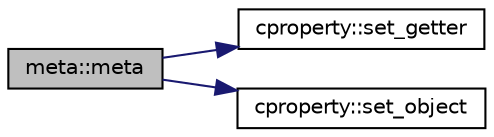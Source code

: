 digraph "meta::meta"
{
 // INTERACTIVE_SVG=YES
 // LATEX_PDF_SIZE
  edge [fontname="Helvetica",fontsize="10",labelfontname="Helvetica",labelfontsize="10"];
  node [fontname="Helvetica",fontsize="10",shape=record];
  rankdir="LR";
  Node1 [label="meta::meta",height=0.2,width=0.4,color="black", fillcolor="grey75", style="filled", fontcolor="black",tooltip="< Public access specifier for the following members."];
  Node1 -> Node2 [color="midnightblue",fontsize="10",style="solid",fontname="Helvetica"];
  Node2 [label="cproperty::set_getter",height=0.2,width=0.4,color="black", fillcolor="white", style="filled",URL="$classcproperty.html#a31b26b5ffb20bbf8d8ee38e0755a9819",tooltip=" "];
  Node1 -> Node3 [color="midnightblue",fontsize="10",style="solid",fontname="Helvetica"];
  Node3 [label="cproperty::set_object",height=0.2,width=0.4,color="black", fillcolor="white", style="filled",URL="$classcproperty.html#a41a70e8e01c9b1a20b94d2dbf1a6b214",tooltip=" "];
}
